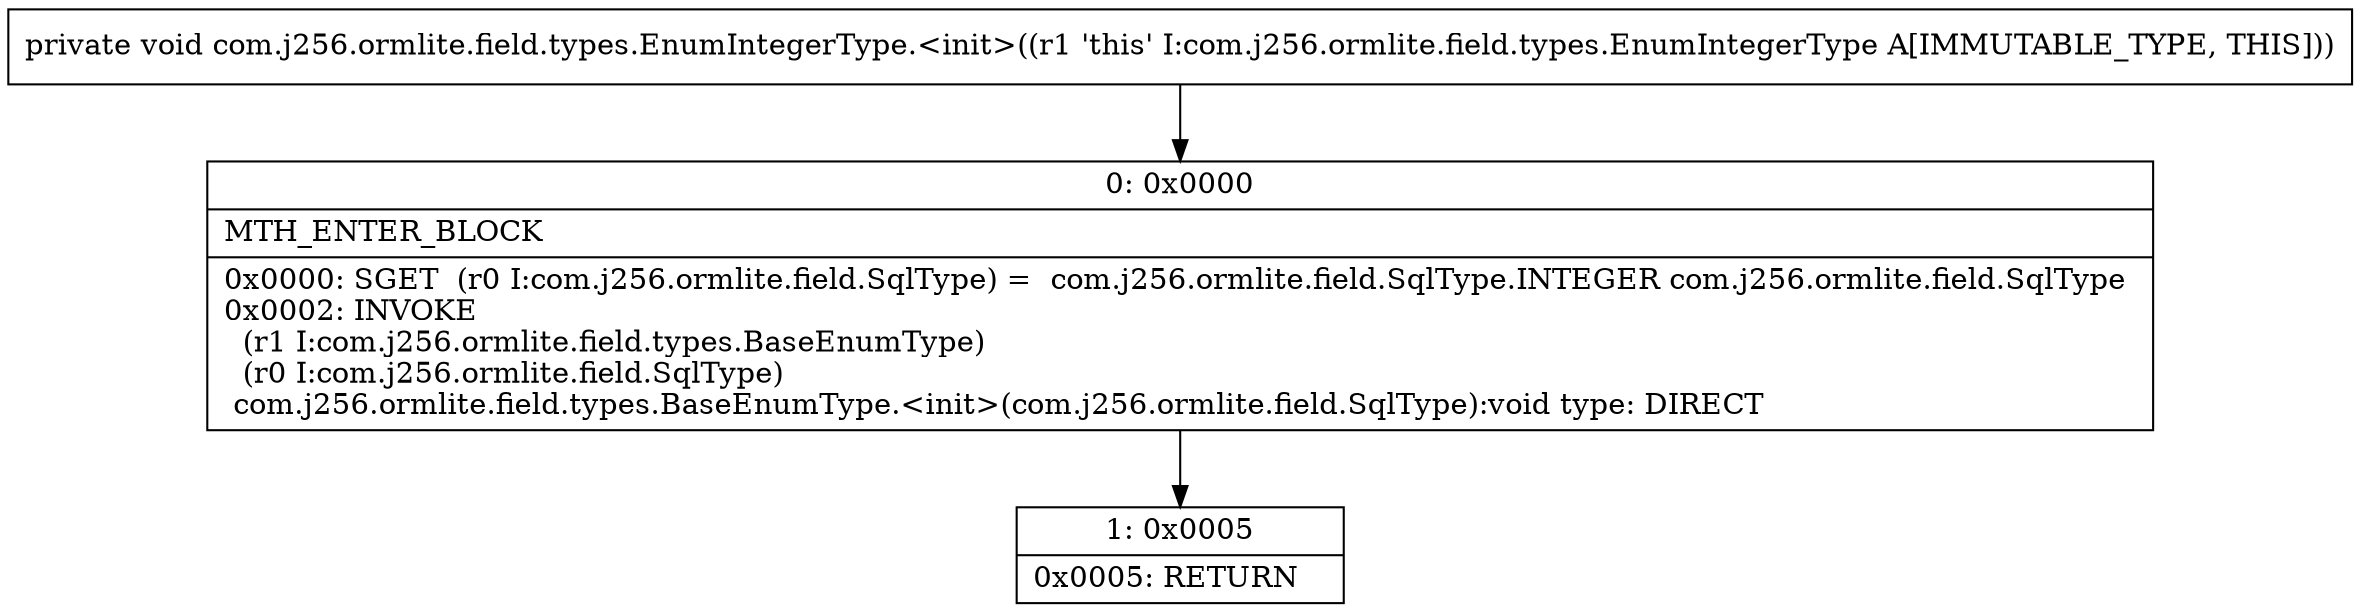 digraph "CFG forcom.j256.ormlite.field.types.EnumIntegerType.\<init\>()V" {
Node_0 [shape=record,label="{0\:\ 0x0000|MTH_ENTER_BLOCK\l|0x0000: SGET  (r0 I:com.j256.ormlite.field.SqlType) =  com.j256.ormlite.field.SqlType.INTEGER com.j256.ormlite.field.SqlType \l0x0002: INVOKE  \l  (r1 I:com.j256.ormlite.field.types.BaseEnumType)\l  (r0 I:com.j256.ormlite.field.SqlType)\l com.j256.ormlite.field.types.BaseEnumType.\<init\>(com.j256.ormlite.field.SqlType):void type: DIRECT \l}"];
Node_1 [shape=record,label="{1\:\ 0x0005|0x0005: RETURN   \l}"];
MethodNode[shape=record,label="{private void com.j256.ormlite.field.types.EnumIntegerType.\<init\>((r1 'this' I:com.j256.ormlite.field.types.EnumIntegerType A[IMMUTABLE_TYPE, THIS])) }"];
MethodNode -> Node_0;
Node_0 -> Node_1;
}

